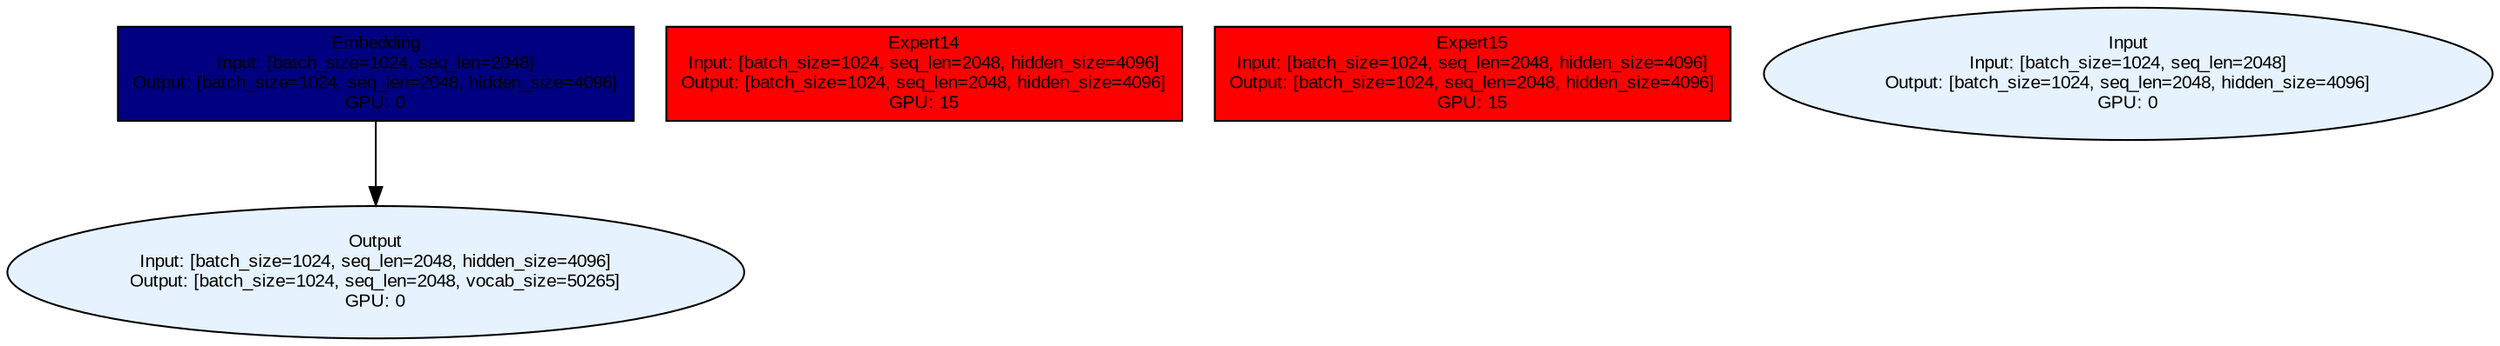 digraph ma_separation_dag {
	graph [comment="MA Separation Complete Model DAG", rankdir=TB, size="20,30"]
	node [fontname=Arial, fontsize=10, shape=ellipse, style=filled]
	embedding [fillcolor="#000080", label="Embedding\nInput: [batch_size=1024, seq_len=2048]\nOutput: [batch_size=1024, seq_len=2048, hidden_size=4096]\nGPU: 0", shape=rectangle]
	expert_layer_0_expert_14_gpu_15 [fillcolor="#ff0000", label="Expert14\nInput: [batch_size=1024, seq_len=2048, hidden_size=4096]\nOutput: [batch_size=1024, seq_len=2048, hidden_size=4096]\nGPU: 15", shape=rectangle]
	expert_layer_0_expert_15_gpu_15 [fillcolor="#ff0000", label="Expert15\nInput: [batch_size=1024, seq_len=2048, hidden_size=4096]\nOutput: [batch_size=1024, seq_len=2048, hidden_size=4096]\nGPU: 15", shape=rectangle]
	input [fillcolor="#e6f3ff", label="Input\nInput: [batch_size=1024, seq_len=2048]\nOutput: [batch_size=1024, seq_len=2048, hidden_size=4096]\nGPU: 0"]
	output [fillcolor="#e6f3ff", label="Output\nInput: [batch_size=1024, seq_len=2048, hidden_size=4096]\nOutput: [batch_size=1024, seq_len=2048, vocab_size=50265]\nGPU: 0"]
	embedding -> output
}
